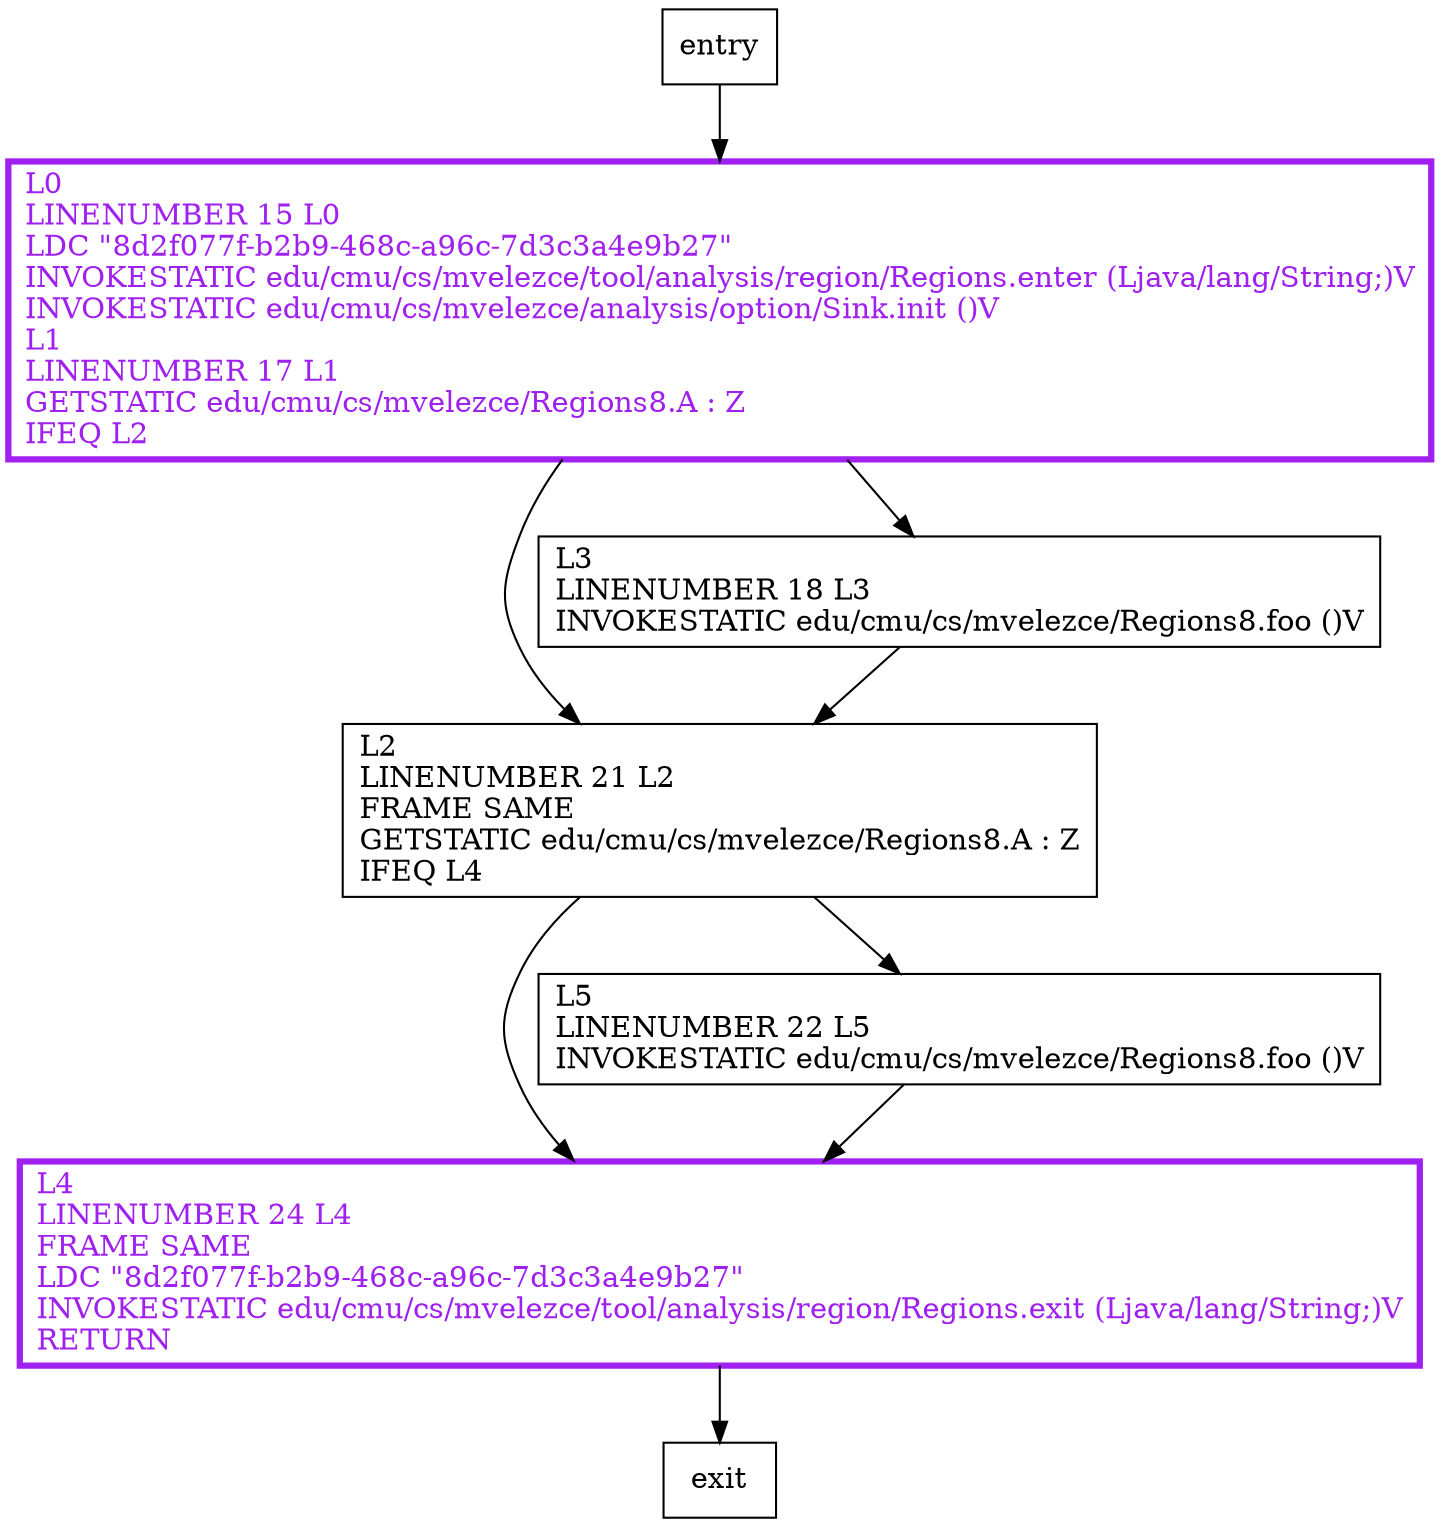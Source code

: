 digraph main {
node [shape=record];
1228087234 [label="L2\lLINENUMBER 21 L2\lFRAME SAME\lGETSTATIC edu/cmu/cs/mvelezce/Regions8.A : Z\lIFEQ L4\l"];
649943105 [label="L0\lLINENUMBER 15 L0\lLDC \"8d2f077f-b2b9-468c-a96c-7d3c3a4e9b27\"\lINVOKESTATIC edu/cmu/cs/mvelezce/tool/analysis/region/Regions.enter (Ljava/lang/String;)V\lINVOKESTATIC edu/cmu/cs/mvelezce/analysis/option/Sink.init ()V\lL1\lLINENUMBER 17 L1\lGETSTATIC edu/cmu/cs/mvelezce/Regions8.A : Z\lIFEQ L2\l"];
1515947023 [label="L4\lLINENUMBER 24 L4\lFRAME SAME\lLDC \"8d2f077f-b2b9-468c-a96c-7d3c3a4e9b27\"\lINVOKESTATIC edu/cmu/cs/mvelezce/tool/analysis/region/Regions.exit (Ljava/lang/String;)V\lRETURN\l"];
1886213829 [label="L3\lLINENUMBER 18 L3\lINVOKESTATIC edu/cmu/cs/mvelezce/Regions8.foo ()V\l"];
384348245 [label="L5\lLINENUMBER 22 L5\lINVOKESTATIC edu/cmu/cs/mvelezce/Regions8.foo ()V\l"];
entry;
exit;
1228087234 -> 1515947023;
1228087234 -> 384348245;
entry -> 649943105;
649943105 -> 1228087234;
649943105 -> 1886213829;
1515947023 -> exit;
1886213829 -> 1228087234;
384348245 -> 1515947023;
649943105[fontcolor="purple", penwidth=3, color="purple"];
1515947023[fontcolor="purple", penwidth=3, color="purple"];
}
